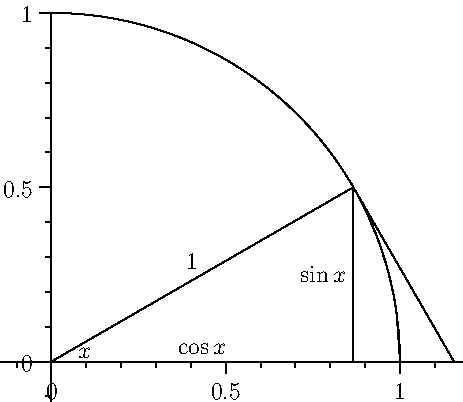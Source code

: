 import graph;
size(0,200);

real f(real x) { return sqrt(1-x^2); }

real theta = pi/6;

draw(graph(f,0,1), black);

path t1 = (0,0)--(cos(theta),0)--(cos(theta),sin(theta))--cycle;
path we = (0,0)--(1,0)..(cos(theta/3),sin(theta/3))..(cos(2theta/3),sin(2theta/3))..(cos(theta),sin(theta))--cycle;
path t2 = (0,0)--(1/cos(theta),0)--(cos(theta),sin(theta))--cycle;

draw(t1,black);
draw(we,black);
draw(t2,black);

xaxis(black,RightTicks);
yaxis(black,LeftTicks);

label("$x$",0.1(cos(theta/2),sin(theta/2)),black);
label("$1$",0.5(cos(theta),sin(theta)),NW,black);
label("$\cos x$", 0.5(cos(theta),0),N,black);
label("$\sin x$", (cos(theta),0.5sin(theta)),W,black);
label("$\tan x$", 0.5((1/cos(theta),0)+(cos(theta),sin(theta))),NE,white);
